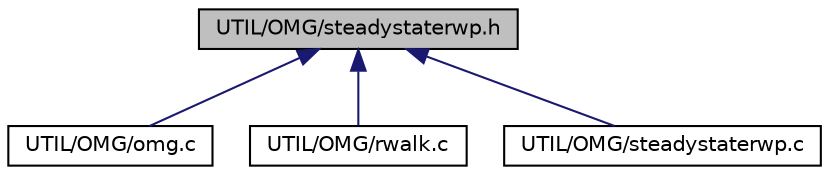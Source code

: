 digraph "UTIL/OMG/steadystaterwp.h"
{
 // LATEX_PDF_SIZE
  edge [fontname="Helvetica",fontsize="10",labelfontname="Helvetica",labelfontsize="10"];
  node [fontname="Helvetica",fontsize="10",shape=record];
  Node1 [label="UTIL/OMG/steadystaterwp.h",height=0.2,width=0.4,color="black", fillcolor="grey75", style="filled", fontcolor="black",tooltip="random waypoint mobility generator"];
  Node1 -> Node2 [dir="back",color="midnightblue",fontsize="10",style="solid",fontname="Helvetica"];
  Node2 [label="UTIL/OMG/omg.c",height=0.2,width=0.4,color="black", fillcolor="white", style="filled",URL="$omg_8c.html",tooltip=" "];
  Node1 -> Node3 [dir="back",color="midnightblue",fontsize="10",style="solid",fontname="Helvetica"];
  Node3 [label="UTIL/OMG/rwalk.c",height=0.2,width=0.4,color="black", fillcolor="white", style="filled",URL="$rwalk_8c.html",tooltip="random walk mobility generator"];
  Node1 -> Node4 [dir="back",color="midnightblue",fontsize="10",style="solid",fontname="Helvetica"];
  Node4 [label="UTIL/OMG/steadystaterwp.c",height=0.2,width=0.4,color="black", fillcolor="white", style="filled",URL="$steadystaterwp_8c.html",tooltip="random waypoint mobility generator"];
}
